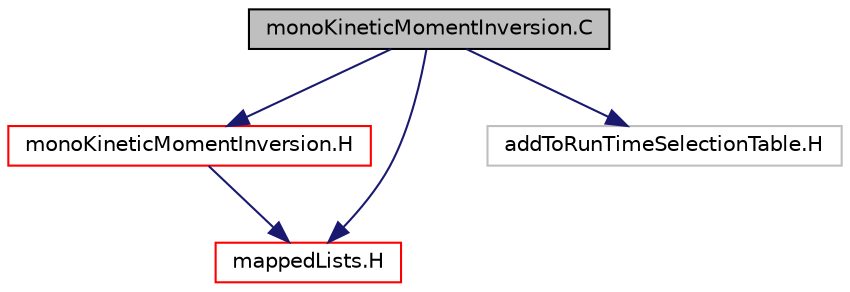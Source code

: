 digraph "monoKineticMomentInversion.C"
{
  bgcolor="transparent";
  edge [fontname="Helvetica",fontsize="10",labelfontname="Helvetica",labelfontsize="10"];
  node [fontname="Helvetica",fontsize="10",shape=record];
  Node0 [label="monoKineticMomentInversion.C",height=0.2,width=0.4,color="black", fillcolor="grey75", style="filled", fontcolor="black"];
  Node0 -> Node1 [color="midnightblue",fontsize="10",style="solid",fontname="Helvetica"];
  Node1 [label="monoKineticMomentInversion.H",height=0.2,width=0.4,color="red",URL="$a00215.html"];
  Node1 -> Node6 [color="midnightblue",fontsize="10",style="solid",fontname="Helvetica"];
  Node6 [label="mappedLists.H",height=0.2,width=0.4,color="red",URL="$a00017.html"];
  Node0 -> Node6 [color="midnightblue",fontsize="10",style="solid",fontname="Helvetica"];
  Node0 -> Node25 [color="midnightblue",fontsize="10",style="solid",fontname="Helvetica"];
  Node25 [label="addToRunTimeSelectionTable.H",height=0.2,width=0.4,color="grey75"];
}
